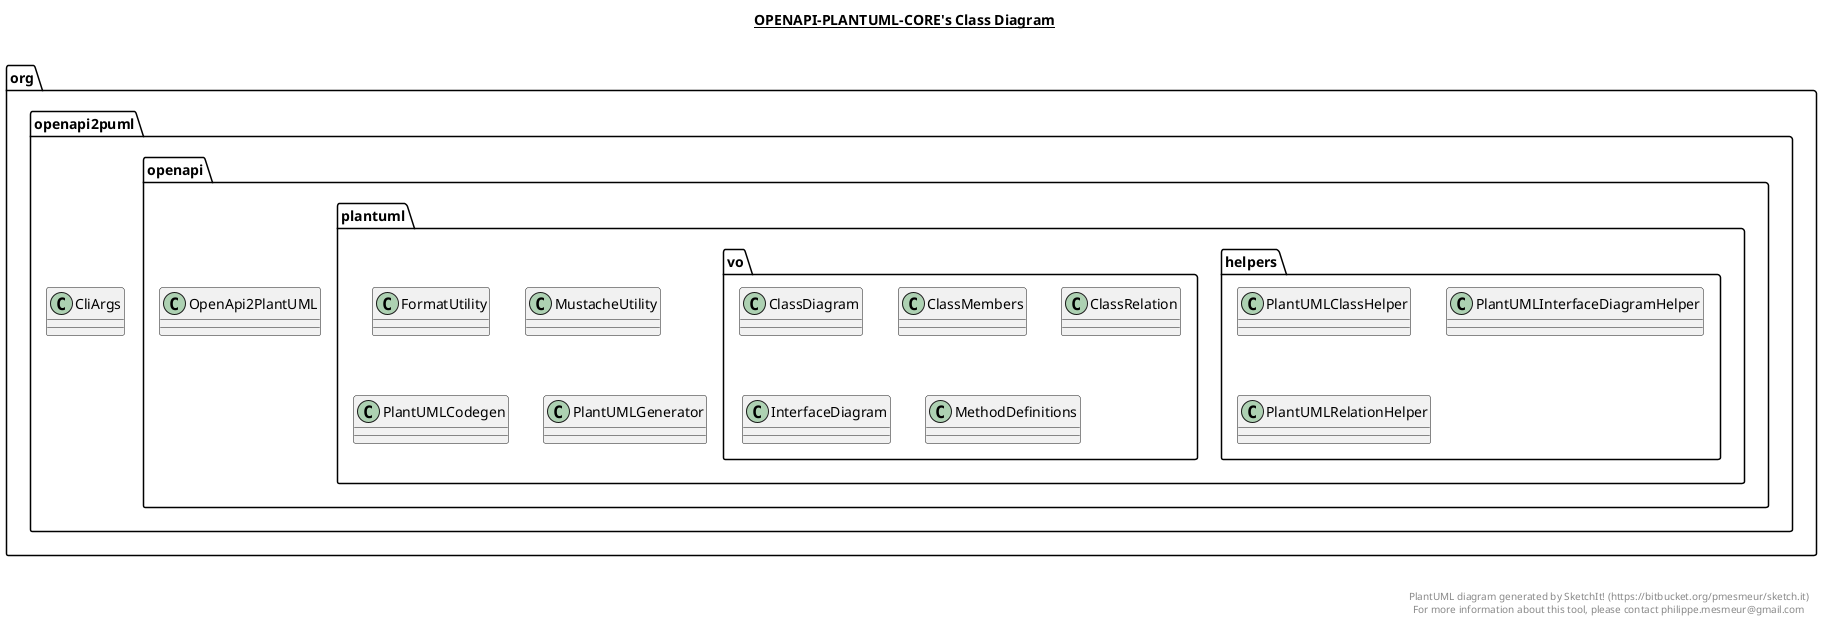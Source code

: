 @startuml

title __OPENAPI-PLANTUML-CORE's Class Diagram__\n

  namespace org.openapi2puml {
    class org.openapi2puml.CliArgs {
    }
  }
  

  namespace org.openapi2puml {
    namespace openapi {
      class org.openapi2puml.openapi.OpenApi2PlantUML {
      }
    }
  }
  

  namespace org.openapi2puml {
    namespace openapi {
      namespace plantuml {
        class org.openapi2puml.openapi.plantuml.FormatUtility {
        }
      }
    }
  }
  

  namespace org.openapi2puml {
    namespace openapi {
      namespace plantuml {
        class org.openapi2puml.openapi.plantuml.MustacheUtility {
        }
      }
    }
  }
  

  namespace org.openapi2puml {
    namespace openapi {
      namespace plantuml {
        class org.openapi2puml.openapi.plantuml.PlantUMLCodegen {
        }
      }
    }
  }
  

  namespace org.openapi2puml {
    namespace openapi {
      namespace plantuml {
        class org.openapi2puml.openapi.plantuml.PlantUMLGenerator {
        }
      }
    }
  }
  

  namespace org.openapi2puml {
    namespace openapi {
      namespace plantuml {
        namespace helpers {
          class org.openapi2puml.openapi.plantuml.helpers.PlantUMLClassHelper {
          }
        }
      }
    }
  }
  

  namespace org.openapi2puml {
    namespace openapi {
      namespace plantuml {
        namespace helpers {
          class org.openapi2puml.openapi.plantuml.helpers.PlantUMLInterfaceDiagramHelper {
          }
        }
      }
    }
  }
  

  namespace org.openapi2puml {
    namespace openapi {
      namespace plantuml {
        namespace helpers {
          class org.openapi2puml.openapi.plantuml.helpers.PlantUMLRelationHelper {
          }
        }
      }
    }
  }
  

  namespace org.openapi2puml {
    namespace openapi {
      namespace plantuml {
        namespace vo {
          class org.openapi2puml.openapi.plantuml.vo.ClassDiagram {
          }
        }
      }
    }
  }
  

  namespace org.openapi2puml {
    namespace openapi {
      namespace plantuml {
        namespace vo {
          class org.openapi2puml.openapi.plantuml.vo.ClassMembers {
          }
        }
      }
    }
  }
  

  namespace org.openapi2puml {
    namespace openapi {
      namespace plantuml {
        namespace vo {
          class org.openapi2puml.openapi.plantuml.vo.ClassRelation {
          }
        }
      }
    }
  }
  

  namespace org.openapi2puml {
    namespace openapi {
      namespace plantuml {
        namespace vo {
          class org.openapi2puml.openapi.plantuml.vo.InterfaceDiagram {
          }
        }
      }
    }
  }
  

  namespace org.openapi2puml {
    namespace openapi {
      namespace plantuml {
        namespace vo {
          class org.openapi2puml.openapi.plantuml.vo.MethodDefinitions {
          }
        }
      }
    }
  }
  



right footer


PlantUML diagram generated by SketchIt! (https://bitbucket.org/pmesmeur/sketch.it)
For more information about this tool, please contact philippe.mesmeur@gmail.com
endfooter

@enduml
